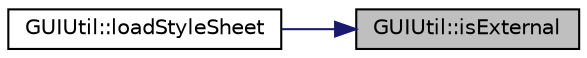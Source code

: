 digraph "GUIUtil::isExternal"
{
 // LATEX_PDF_SIZE
  edge [fontname="Helvetica",fontsize="10",labelfontname="Helvetica",labelfontsize="10"];
  node [fontname="Helvetica",fontsize="10",shape=record];
  rankdir="RL";
  Node11 [label="GUIUtil::isExternal",height=0.2,width=0.4,color="black", fillcolor="grey75", style="filled", fontcolor="black",tooltip=" "];
  Node11 -> Node12 [dir="back",color="midnightblue",fontsize="10",style="solid",fontname="Helvetica"];
  Node12 [label="GUIUtil::loadStyleSheet",height=0.2,width=0.4,color="black", fillcolor="white", style="filled",URL="$namespace_g_u_i_util.html#a2e749681627868ac0f70c0c8aa1dcb32",tooltip=" "];
}
